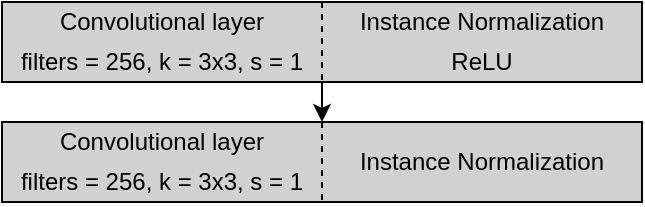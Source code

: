 <mxfile version="13.2.3" type="device"><diagram id="Jjx0yToGkwg_aagyGWfe" name="Page-1"><mxGraphModel dx="474" dy="278" grid="1" gridSize="10" guides="1" tooltips="1" connect="1" arrows="1" fold="1" page="1" pageScale="1" pageWidth="827" pageHeight="1169" math="0" shadow="0"><root><mxCell id="0"/><mxCell id="1" parent="0"/><mxCell id="pn75rRyZW45rrxAZepZU-101" value="" style="rounded=0;whiteSpace=wrap;html=1;fillColor=#D1D1D1;" vertex="1" parent="1"><mxGeometry x="120" y="40" width="320" height="40" as="geometry"/></mxCell><mxCell id="pn75rRyZW45rrxAZepZU-102" value="Convolutional layer" style="text;html=1;strokeColor=none;fillColor=none;align=center;verticalAlign=middle;whiteSpace=wrap;rounded=0;" vertex="1" parent="1"><mxGeometry x="120" y="40" width="160" height="20" as="geometry"/></mxCell><mxCell id="pn75rRyZW45rrxAZepZU-103" value="" style="endArrow=none;dashed=1;html=1;entryX=0.5;entryY=1;entryDx=0;entryDy=0;exitX=0.5;exitY=0;exitDx=0;exitDy=0;" edge="1" parent="1" source="pn75rRyZW45rrxAZepZU-101" target="pn75rRyZW45rrxAZepZU-101"><mxGeometry width="50" height="50" relative="1" as="geometry"><mxPoint x="270" y="140" as="sourcePoint"/><mxPoint x="320" y="90" as="targetPoint"/></mxGeometry></mxCell><mxCell id="pn75rRyZW45rrxAZepZU-104" value="filters = 256, k = 3x3, s = 1" style="text;html=1;strokeColor=none;fillColor=none;align=center;verticalAlign=middle;whiteSpace=wrap;rounded=0;" vertex="1" parent="1"><mxGeometry x="120" y="60" width="160" height="20" as="geometry"/></mxCell><mxCell id="pn75rRyZW45rrxAZepZU-113" style="edgeStyle=orthogonalEdgeStyle;rounded=0;orthogonalLoop=1;jettySize=auto;html=1;exitX=0;exitY=1;exitDx=0;exitDy=0;entryX=1;entryY=0;entryDx=0;entryDy=0;" edge="1" parent="1" source="pn75rRyZW45rrxAZepZU-105" target="pn75rRyZW45rrxAZepZU-108"><mxGeometry relative="1" as="geometry"/></mxCell><mxCell id="pn75rRyZW45rrxAZepZU-105" value="ReLU" style="text;html=1;strokeColor=none;fillColor=none;align=center;verticalAlign=middle;whiteSpace=wrap;rounded=0;" vertex="1" parent="1"><mxGeometry x="280" y="60" width="160" height="20" as="geometry"/></mxCell><mxCell id="pn75rRyZW45rrxAZepZU-106" value="Instance Normalization" style="text;html=1;strokeColor=none;fillColor=none;align=center;verticalAlign=middle;whiteSpace=wrap;rounded=0;" vertex="1" parent="1"><mxGeometry x="280" y="40" width="160" height="20" as="geometry"/></mxCell><mxCell id="pn75rRyZW45rrxAZepZU-107" value="" style="rounded=0;whiteSpace=wrap;html=1;fillColor=#D1D1D1;" vertex="1" parent="1"><mxGeometry x="120" y="100" width="320" height="40" as="geometry"/></mxCell><mxCell id="pn75rRyZW45rrxAZepZU-108" value="Convolutional layer" style="text;html=1;strokeColor=none;fillColor=none;align=center;verticalAlign=middle;whiteSpace=wrap;rounded=0;" vertex="1" parent="1"><mxGeometry x="120" y="100" width="160" height="20" as="geometry"/></mxCell><mxCell id="pn75rRyZW45rrxAZepZU-109" value="" style="endArrow=none;dashed=1;html=1;entryX=0.5;entryY=1;entryDx=0;entryDy=0;exitX=0.5;exitY=0;exitDx=0;exitDy=0;" edge="1" parent="1" source="pn75rRyZW45rrxAZepZU-107" target="pn75rRyZW45rrxAZepZU-107"><mxGeometry width="50" height="50" relative="1" as="geometry"><mxPoint x="270" y="200" as="sourcePoint"/><mxPoint x="320" y="150" as="targetPoint"/></mxGeometry></mxCell><mxCell id="pn75rRyZW45rrxAZepZU-110" value="filters = 256, k = 3x3, s = 1" style="text;html=1;strokeColor=none;fillColor=none;align=center;verticalAlign=middle;whiteSpace=wrap;rounded=0;" vertex="1" parent="1"><mxGeometry x="120" y="120" width="160" height="20" as="geometry"/></mxCell><mxCell id="pn75rRyZW45rrxAZepZU-112" value="Instance Normalization" style="text;html=1;strokeColor=none;fillColor=none;align=center;verticalAlign=middle;whiteSpace=wrap;rounded=0;" vertex="1" parent="1"><mxGeometry x="280" y="110" width="160" height="20" as="geometry"/></mxCell></root></mxGraphModel></diagram></mxfile>